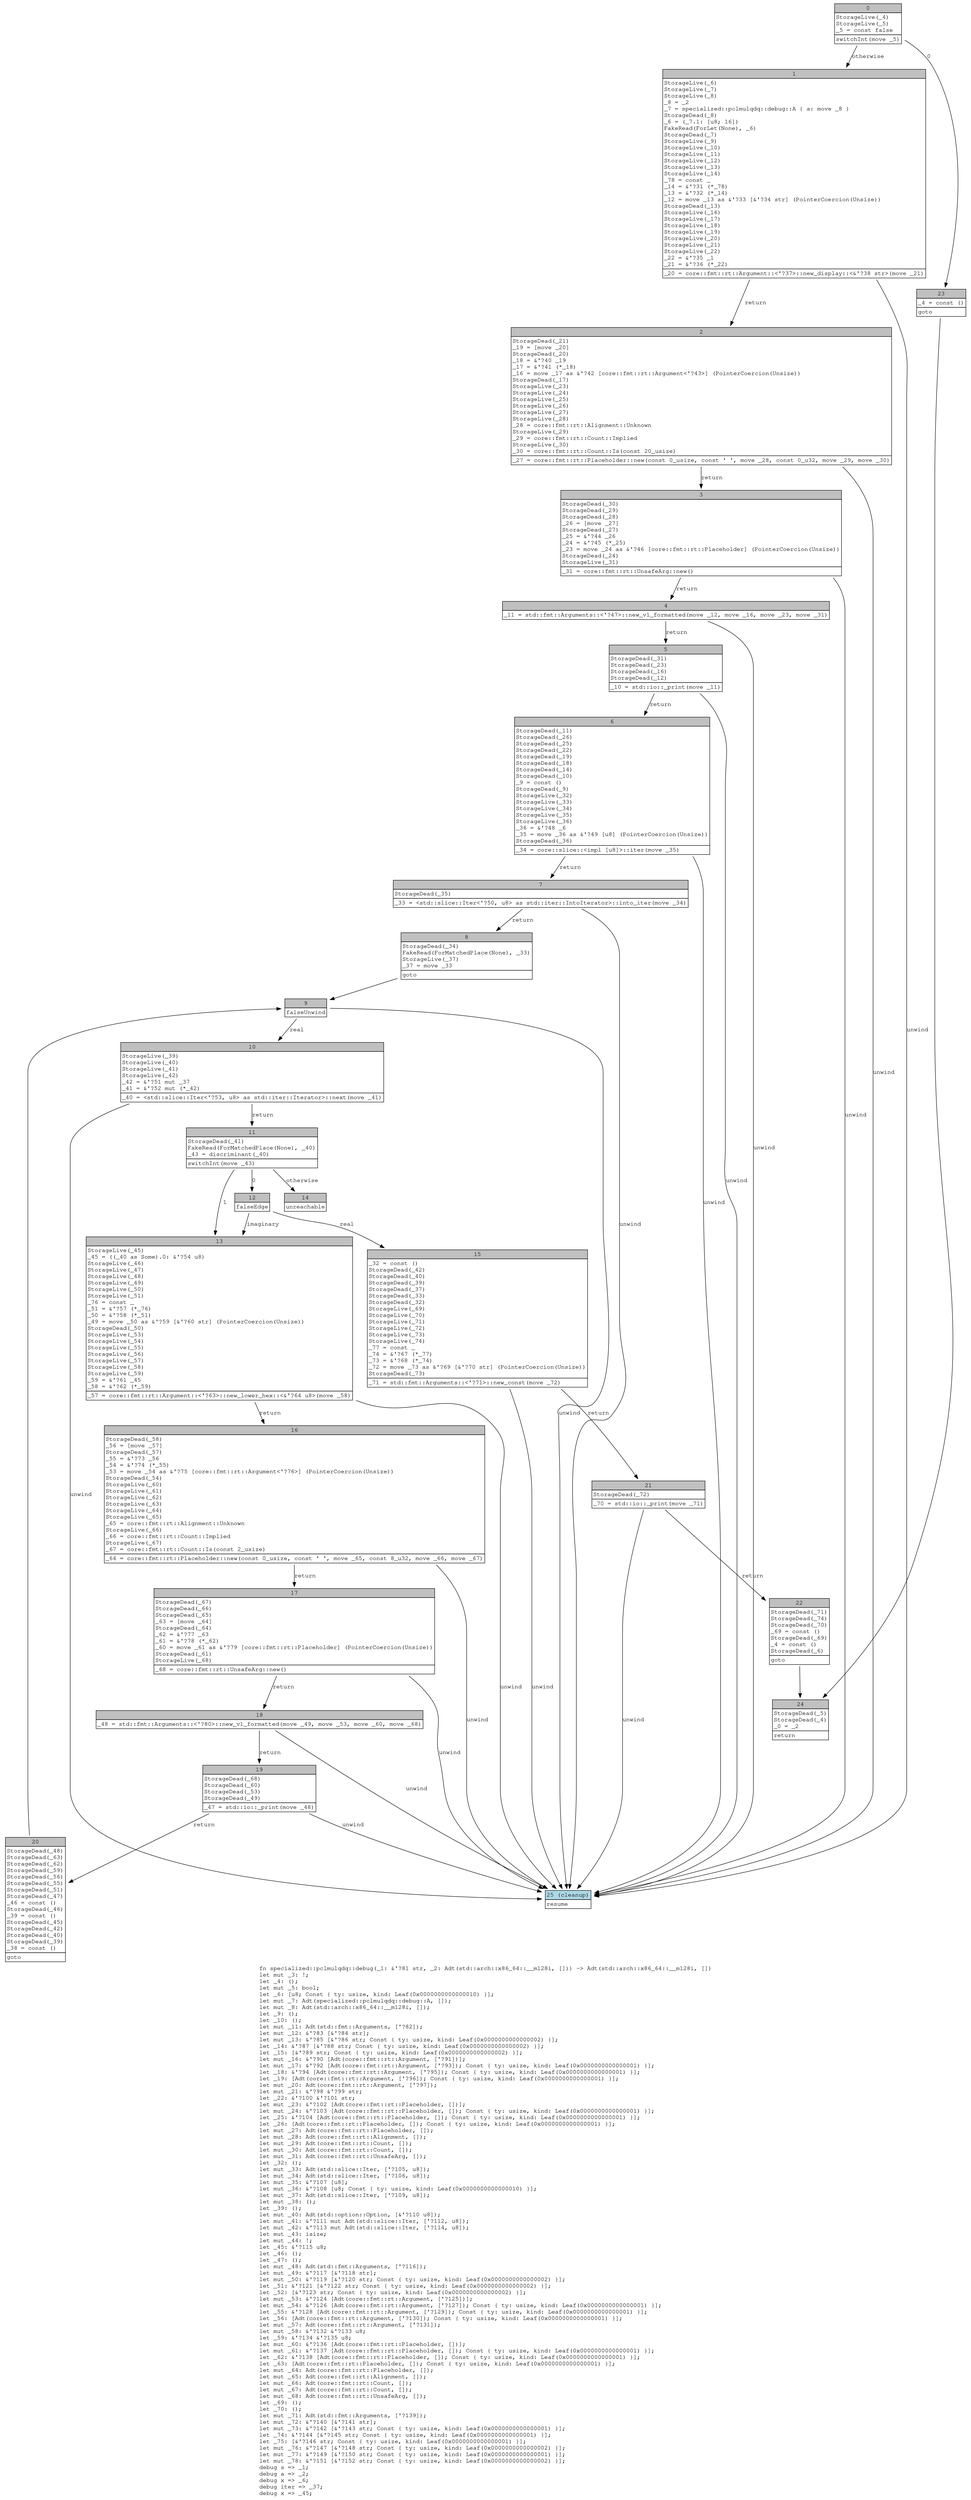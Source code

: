 digraph Mir_0_72 {
    graph [fontname="Courier, monospace"];
    node [fontname="Courier, monospace"];
    edge [fontname="Courier, monospace"];
    label=<fn specialized::pclmulqdq::debug(_1: &amp;'?81 str, _2: Adt(std::arch::x86_64::__m128i, [])) -&gt; Adt(std::arch::x86_64::__m128i, [])<br align="left"/>let mut _3: !;<br align="left"/>let _4: ();<br align="left"/>let mut _5: bool;<br align="left"/>let _6: [u8; Const { ty: usize, kind: Leaf(0x0000000000000010) }];<br align="left"/>let mut _7: Adt(specialized::pclmulqdq::debug::A, []);<br align="left"/>let mut _8: Adt(std::arch::x86_64::__m128i, []);<br align="left"/>let _9: ();<br align="left"/>let _10: ();<br align="left"/>let mut _11: Adt(std::fmt::Arguments, ['?82]);<br align="left"/>let mut _12: &amp;'?83 [&amp;'?84 str];<br align="left"/>let mut _13: &amp;'?85 [&amp;'?86 str; Const { ty: usize, kind: Leaf(0x0000000000000002) }];<br align="left"/>let _14: &amp;'?87 [&amp;'?88 str; Const { ty: usize, kind: Leaf(0x0000000000000002) }];<br align="left"/>let _15: [&amp;'?89 str; Const { ty: usize, kind: Leaf(0x0000000000000002) }];<br align="left"/>let mut _16: &amp;'?90 [Adt(core::fmt::rt::Argument, ['?91])];<br align="left"/>let mut _17: &amp;'?92 [Adt(core::fmt::rt::Argument, ['?93]); Const { ty: usize, kind: Leaf(0x0000000000000001) }];<br align="left"/>let _18: &amp;'?94 [Adt(core::fmt::rt::Argument, ['?95]); Const { ty: usize, kind: Leaf(0x0000000000000001) }];<br align="left"/>let _19: [Adt(core::fmt::rt::Argument, ['?96]); Const { ty: usize, kind: Leaf(0x0000000000000001) }];<br align="left"/>let mut _20: Adt(core::fmt::rt::Argument, ['?97]);<br align="left"/>let mut _21: &amp;'?98 &amp;'?99 str;<br align="left"/>let _22: &amp;'?100 &amp;'?101 str;<br align="left"/>let mut _23: &amp;'?102 [Adt(core::fmt::rt::Placeholder, [])];<br align="left"/>let mut _24: &amp;'?103 [Adt(core::fmt::rt::Placeholder, []); Const { ty: usize, kind: Leaf(0x0000000000000001) }];<br align="left"/>let _25: &amp;'?104 [Adt(core::fmt::rt::Placeholder, []); Const { ty: usize, kind: Leaf(0x0000000000000001) }];<br align="left"/>let _26: [Adt(core::fmt::rt::Placeholder, []); Const { ty: usize, kind: Leaf(0x0000000000000001) }];<br align="left"/>let mut _27: Adt(core::fmt::rt::Placeholder, []);<br align="left"/>let mut _28: Adt(core::fmt::rt::Alignment, []);<br align="left"/>let mut _29: Adt(core::fmt::rt::Count, []);<br align="left"/>let mut _30: Adt(core::fmt::rt::Count, []);<br align="left"/>let mut _31: Adt(core::fmt::rt::UnsafeArg, []);<br align="left"/>let _32: ();<br align="left"/>let mut _33: Adt(std::slice::Iter, ['?105, u8]);<br align="left"/>let mut _34: Adt(std::slice::Iter, ['?106, u8]);<br align="left"/>let mut _35: &amp;'?107 [u8];<br align="left"/>let mut _36: &amp;'?108 [u8; Const { ty: usize, kind: Leaf(0x0000000000000010) }];<br align="left"/>let mut _37: Adt(std::slice::Iter, ['?109, u8]);<br align="left"/>let mut _38: ();<br align="left"/>let _39: ();<br align="left"/>let mut _40: Adt(std::option::Option, [&amp;'?110 u8]);<br align="left"/>let mut _41: &amp;'?111 mut Adt(std::slice::Iter, ['?112, u8]);<br align="left"/>let mut _42: &amp;'?113 mut Adt(std::slice::Iter, ['?114, u8]);<br align="left"/>let mut _43: isize;<br align="left"/>let mut _44: !;<br align="left"/>let _45: &amp;'?115 u8;<br align="left"/>let _46: ();<br align="left"/>let _47: ();<br align="left"/>let mut _48: Adt(std::fmt::Arguments, ['?116]);<br align="left"/>let mut _49: &amp;'?117 [&amp;'?118 str];<br align="left"/>let mut _50: &amp;'?119 [&amp;'?120 str; Const { ty: usize, kind: Leaf(0x0000000000000002) }];<br align="left"/>let _51: &amp;'?121 [&amp;'?122 str; Const { ty: usize, kind: Leaf(0x0000000000000002) }];<br align="left"/>let _52: [&amp;'?123 str; Const { ty: usize, kind: Leaf(0x0000000000000002) }];<br align="left"/>let mut _53: &amp;'?124 [Adt(core::fmt::rt::Argument, ['?125])];<br align="left"/>let mut _54: &amp;'?126 [Adt(core::fmt::rt::Argument, ['?127]); Const { ty: usize, kind: Leaf(0x0000000000000001) }];<br align="left"/>let _55: &amp;'?128 [Adt(core::fmt::rt::Argument, ['?129]); Const { ty: usize, kind: Leaf(0x0000000000000001) }];<br align="left"/>let _56: [Adt(core::fmt::rt::Argument, ['?130]); Const { ty: usize, kind: Leaf(0x0000000000000001) }];<br align="left"/>let mut _57: Adt(core::fmt::rt::Argument, ['?131]);<br align="left"/>let mut _58: &amp;'?132 &amp;'?133 u8;<br align="left"/>let _59: &amp;'?134 &amp;'?135 u8;<br align="left"/>let mut _60: &amp;'?136 [Adt(core::fmt::rt::Placeholder, [])];<br align="left"/>let mut _61: &amp;'?137 [Adt(core::fmt::rt::Placeholder, []); Const { ty: usize, kind: Leaf(0x0000000000000001) }];<br align="left"/>let _62: &amp;'?138 [Adt(core::fmt::rt::Placeholder, []); Const { ty: usize, kind: Leaf(0x0000000000000001) }];<br align="left"/>let _63: [Adt(core::fmt::rt::Placeholder, []); Const { ty: usize, kind: Leaf(0x0000000000000001) }];<br align="left"/>let mut _64: Adt(core::fmt::rt::Placeholder, []);<br align="left"/>let mut _65: Adt(core::fmt::rt::Alignment, []);<br align="left"/>let mut _66: Adt(core::fmt::rt::Count, []);<br align="left"/>let mut _67: Adt(core::fmt::rt::Count, []);<br align="left"/>let mut _68: Adt(core::fmt::rt::UnsafeArg, []);<br align="left"/>let _69: ();<br align="left"/>let _70: ();<br align="left"/>let mut _71: Adt(std::fmt::Arguments, ['?139]);<br align="left"/>let mut _72: &amp;'?140 [&amp;'?141 str];<br align="left"/>let mut _73: &amp;'?142 [&amp;'?143 str; Const { ty: usize, kind: Leaf(0x0000000000000001) }];<br align="left"/>let _74: &amp;'?144 [&amp;'?145 str; Const { ty: usize, kind: Leaf(0x0000000000000001) }];<br align="left"/>let _75: [&amp;'?146 str; Const { ty: usize, kind: Leaf(0x0000000000000001) }];<br align="left"/>let mut _76: &amp;'?147 [&amp;'?148 str; Const { ty: usize, kind: Leaf(0x0000000000000002) }];<br align="left"/>let mut _77: &amp;'?149 [&amp;'?150 str; Const { ty: usize, kind: Leaf(0x0000000000000001) }];<br align="left"/>let mut _78: &amp;'?151 [&amp;'?152 str; Const { ty: usize, kind: Leaf(0x0000000000000002) }];<br align="left"/>debug s =&gt; _1;<br align="left"/>debug a =&gt; _2;<br align="left"/>debug x =&gt; _6;<br align="left"/>debug iter =&gt; _37;<br align="left"/>debug x =&gt; _45;<br align="left"/>>;
    bb0__0_72 [shape="none", label=<<table border="0" cellborder="1" cellspacing="0"><tr><td bgcolor="gray" align="center" colspan="1">0</td></tr><tr><td align="left" balign="left">StorageLive(_4)<br/>StorageLive(_5)<br/>_5 = const false<br/></td></tr><tr><td align="left">switchInt(move _5)</td></tr></table>>];
    bb1__0_72 [shape="none", label=<<table border="0" cellborder="1" cellspacing="0"><tr><td bgcolor="gray" align="center" colspan="1">1</td></tr><tr><td align="left" balign="left">StorageLive(_6)<br/>StorageLive(_7)<br/>StorageLive(_8)<br/>_8 = _2<br/>_7 = specialized::pclmulqdq::debug::A { a: move _8 }<br/>StorageDead(_8)<br/>_6 = (_7.1: [u8; 16])<br/>FakeRead(ForLet(None), _6)<br/>StorageDead(_7)<br/>StorageLive(_9)<br/>StorageLive(_10)<br/>StorageLive(_11)<br/>StorageLive(_12)<br/>StorageLive(_13)<br/>StorageLive(_14)<br/>_78 = const _<br/>_14 = &amp;'?31 (*_78)<br/>_13 = &amp;'?32 (*_14)<br/>_12 = move _13 as &amp;'?33 [&amp;'?34 str] (PointerCoercion(Unsize))<br/>StorageDead(_13)<br/>StorageLive(_16)<br/>StorageLive(_17)<br/>StorageLive(_18)<br/>StorageLive(_19)<br/>StorageLive(_20)<br/>StorageLive(_21)<br/>StorageLive(_22)<br/>_22 = &amp;'?35 _1<br/>_21 = &amp;'?36 (*_22)<br/></td></tr><tr><td align="left">_20 = core::fmt::rt::Argument::&lt;'?37&gt;::new_display::&lt;&amp;'?38 str&gt;(move _21)</td></tr></table>>];
    bb2__0_72 [shape="none", label=<<table border="0" cellborder="1" cellspacing="0"><tr><td bgcolor="gray" align="center" colspan="1">2</td></tr><tr><td align="left" balign="left">StorageDead(_21)<br/>_19 = [move _20]<br/>StorageDead(_20)<br/>_18 = &amp;'?40 _19<br/>_17 = &amp;'?41 (*_18)<br/>_16 = move _17 as &amp;'?42 [core::fmt::rt::Argument&lt;'?43&gt;] (PointerCoercion(Unsize))<br/>StorageDead(_17)<br/>StorageLive(_23)<br/>StorageLive(_24)<br/>StorageLive(_25)<br/>StorageLive(_26)<br/>StorageLive(_27)<br/>StorageLive(_28)<br/>_28 = core::fmt::rt::Alignment::Unknown<br/>StorageLive(_29)<br/>_29 = core::fmt::rt::Count::Implied<br/>StorageLive(_30)<br/>_30 = core::fmt::rt::Count::Is(const 20_usize)<br/></td></tr><tr><td align="left">_27 = core::fmt::rt::Placeholder::new(const 0_usize, const ' ', move _28, const 0_u32, move _29, move _30)</td></tr></table>>];
    bb3__0_72 [shape="none", label=<<table border="0" cellborder="1" cellspacing="0"><tr><td bgcolor="gray" align="center" colspan="1">3</td></tr><tr><td align="left" balign="left">StorageDead(_30)<br/>StorageDead(_29)<br/>StorageDead(_28)<br/>_26 = [move _27]<br/>StorageDead(_27)<br/>_25 = &amp;'?44 _26<br/>_24 = &amp;'?45 (*_25)<br/>_23 = move _24 as &amp;'?46 [core::fmt::rt::Placeholder] (PointerCoercion(Unsize))<br/>StorageDead(_24)<br/>StorageLive(_31)<br/></td></tr><tr><td align="left">_31 = core::fmt::rt::UnsafeArg::new()</td></tr></table>>];
    bb4__0_72 [shape="none", label=<<table border="0" cellborder="1" cellspacing="0"><tr><td bgcolor="gray" align="center" colspan="1">4</td></tr><tr><td align="left">_11 = std::fmt::Arguments::&lt;'?47&gt;::new_v1_formatted(move _12, move _16, move _23, move _31)</td></tr></table>>];
    bb5__0_72 [shape="none", label=<<table border="0" cellborder="1" cellspacing="0"><tr><td bgcolor="gray" align="center" colspan="1">5</td></tr><tr><td align="left" balign="left">StorageDead(_31)<br/>StorageDead(_23)<br/>StorageDead(_16)<br/>StorageDead(_12)<br/></td></tr><tr><td align="left">_10 = std::io::_print(move _11)</td></tr></table>>];
    bb6__0_72 [shape="none", label=<<table border="0" cellborder="1" cellspacing="0"><tr><td bgcolor="gray" align="center" colspan="1">6</td></tr><tr><td align="left" balign="left">StorageDead(_11)<br/>StorageDead(_26)<br/>StorageDead(_25)<br/>StorageDead(_22)<br/>StorageDead(_19)<br/>StorageDead(_18)<br/>StorageDead(_14)<br/>StorageDead(_10)<br/>_9 = const ()<br/>StorageDead(_9)<br/>StorageLive(_32)<br/>StorageLive(_33)<br/>StorageLive(_34)<br/>StorageLive(_35)<br/>StorageLive(_36)<br/>_36 = &amp;'?48 _6<br/>_35 = move _36 as &amp;'?49 [u8] (PointerCoercion(Unsize))<br/>StorageDead(_36)<br/></td></tr><tr><td align="left">_34 = core::slice::&lt;impl [u8]&gt;::iter(move _35)</td></tr></table>>];
    bb7__0_72 [shape="none", label=<<table border="0" cellborder="1" cellspacing="0"><tr><td bgcolor="gray" align="center" colspan="1">7</td></tr><tr><td align="left" balign="left">StorageDead(_35)<br/></td></tr><tr><td align="left">_33 = &lt;std::slice::Iter&lt;'?50, u8&gt; as std::iter::IntoIterator&gt;::into_iter(move _34)</td></tr></table>>];
    bb8__0_72 [shape="none", label=<<table border="0" cellborder="1" cellspacing="0"><tr><td bgcolor="gray" align="center" colspan="1">8</td></tr><tr><td align="left" balign="left">StorageDead(_34)<br/>FakeRead(ForMatchedPlace(None), _33)<br/>StorageLive(_37)<br/>_37 = move _33<br/></td></tr><tr><td align="left">goto</td></tr></table>>];
    bb9__0_72 [shape="none", label=<<table border="0" cellborder="1" cellspacing="0"><tr><td bgcolor="gray" align="center" colspan="1">9</td></tr><tr><td align="left">falseUnwind</td></tr></table>>];
    bb10__0_72 [shape="none", label=<<table border="0" cellborder="1" cellspacing="0"><tr><td bgcolor="gray" align="center" colspan="1">10</td></tr><tr><td align="left" balign="left">StorageLive(_39)<br/>StorageLive(_40)<br/>StorageLive(_41)<br/>StorageLive(_42)<br/>_42 = &amp;'?51 mut _37<br/>_41 = &amp;'?52 mut (*_42)<br/></td></tr><tr><td align="left">_40 = &lt;std::slice::Iter&lt;'?53, u8&gt; as std::iter::Iterator&gt;::next(move _41)</td></tr></table>>];
    bb11__0_72 [shape="none", label=<<table border="0" cellborder="1" cellspacing="0"><tr><td bgcolor="gray" align="center" colspan="1">11</td></tr><tr><td align="left" balign="left">StorageDead(_41)<br/>FakeRead(ForMatchedPlace(None), _40)<br/>_43 = discriminant(_40)<br/></td></tr><tr><td align="left">switchInt(move _43)</td></tr></table>>];
    bb12__0_72 [shape="none", label=<<table border="0" cellborder="1" cellspacing="0"><tr><td bgcolor="gray" align="center" colspan="1">12</td></tr><tr><td align="left">falseEdge</td></tr></table>>];
    bb13__0_72 [shape="none", label=<<table border="0" cellborder="1" cellspacing="0"><tr><td bgcolor="gray" align="center" colspan="1">13</td></tr><tr><td align="left" balign="left">StorageLive(_45)<br/>_45 = ((_40 as Some).0: &amp;'?54 u8)<br/>StorageLive(_46)<br/>StorageLive(_47)<br/>StorageLive(_48)<br/>StorageLive(_49)<br/>StorageLive(_50)<br/>StorageLive(_51)<br/>_76 = const _<br/>_51 = &amp;'?57 (*_76)<br/>_50 = &amp;'?58 (*_51)<br/>_49 = move _50 as &amp;'?59 [&amp;'?60 str] (PointerCoercion(Unsize))<br/>StorageDead(_50)<br/>StorageLive(_53)<br/>StorageLive(_54)<br/>StorageLive(_55)<br/>StorageLive(_56)<br/>StorageLive(_57)<br/>StorageLive(_58)<br/>StorageLive(_59)<br/>_59 = &amp;'?61 _45<br/>_58 = &amp;'?62 (*_59)<br/></td></tr><tr><td align="left">_57 = core::fmt::rt::Argument::&lt;'?63&gt;::new_lower_hex::&lt;&amp;'?64 u8&gt;(move _58)</td></tr></table>>];
    bb14__0_72 [shape="none", label=<<table border="0" cellborder="1" cellspacing="0"><tr><td bgcolor="gray" align="center" colspan="1">14</td></tr><tr><td align="left">unreachable</td></tr></table>>];
    bb15__0_72 [shape="none", label=<<table border="0" cellborder="1" cellspacing="0"><tr><td bgcolor="gray" align="center" colspan="1">15</td></tr><tr><td align="left" balign="left">_32 = const ()<br/>StorageDead(_42)<br/>StorageDead(_40)<br/>StorageDead(_39)<br/>StorageDead(_37)<br/>StorageDead(_33)<br/>StorageDead(_32)<br/>StorageLive(_69)<br/>StorageLive(_70)<br/>StorageLive(_71)<br/>StorageLive(_72)<br/>StorageLive(_73)<br/>StorageLive(_74)<br/>_77 = const _<br/>_74 = &amp;'?67 (*_77)<br/>_73 = &amp;'?68 (*_74)<br/>_72 = move _73 as &amp;'?69 [&amp;'?70 str] (PointerCoercion(Unsize))<br/>StorageDead(_73)<br/></td></tr><tr><td align="left">_71 = std::fmt::Arguments::&lt;'?71&gt;::new_const(move _72)</td></tr></table>>];
    bb16__0_72 [shape="none", label=<<table border="0" cellborder="1" cellspacing="0"><tr><td bgcolor="gray" align="center" colspan="1">16</td></tr><tr><td align="left" balign="left">StorageDead(_58)<br/>_56 = [move _57]<br/>StorageDead(_57)<br/>_55 = &amp;'?73 _56<br/>_54 = &amp;'?74 (*_55)<br/>_53 = move _54 as &amp;'?75 [core::fmt::rt::Argument&lt;'?76&gt;] (PointerCoercion(Unsize))<br/>StorageDead(_54)<br/>StorageLive(_60)<br/>StorageLive(_61)<br/>StorageLive(_62)<br/>StorageLive(_63)<br/>StorageLive(_64)<br/>StorageLive(_65)<br/>_65 = core::fmt::rt::Alignment::Unknown<br/>StorageLive(_66)<br/>_66 = core::fmt::rt::Count::Implied<br/>StorageLive(_67)<br/>_67 = core::fmt::rt::Count::Is(const 2_usize)<br/></td></tr><tr><td align="left">_64 = core::fmt::rt::Placeholder::new(const 0_usize, const ' ', move _65, const 8_u32, move _66, move _67)</td></tr></table>>];
    bb17__0_72 [shape="none", label=<<table border="0" cellborder="1" cellspacing="0"><tr><td bgcolor="gray" align="center" colspan="1">17</td></tr><tr><td align="left" balign="left">StorageDead(_67)<br/>StorageDead(_66)<br/>StorageDead(_65)<br/>_63 = [move _64]<br/>StorageDead(_64)<br/>_62 = &amp;'?77 _63<br/>_61 = &amp;'?78 (*_62)<br/>_60 = move _61 as &amp;'?79 [core::fmt::rt::Placeholder] (PointerCoercion(Unsize))<br/>StorageDead(_61)<br/>StorageLive(_68)<br/></td></tr><tr><td align="left">_68 = core::fmt::rt::UnsafeArg::new()</td></tr></table>>];
    bb18__0_72 [shape="none", label=<<table border="0" cellborder="1" cellspacing="0"><tr><td bgcolor="gray" align="center" colspan="1">18</td></tr><tr><td align="left">_48 = std::fmt::Arguments::&lt;'?80&gt;::new_v1_formatted(move _49, move _53, move _60, move _68)</td></tr></table>>];
    bb19__0_72 [shape="none", label=<<table border="0" cellborder="1" cellspacing="0"><tr><td bgcolor="gray" align="center" colspan="1">19</td></tr><tr><td align="left" balign="left">StorageDead(_68)<br/>StorageDead(_60)<br/>StorageDead(_53)<br/>StorageDead(_49)<br/></td></tr><tr><td align="left">_47 = std::io::_print(move _48)</td></tr></table>>];
    bb20__0_72 [shape="none", label=<<table border="0" cellborder="1" cellspacing="0"><tr><td bgcolor="gray" align="center" colspan="1">20</td></tr><tr><td align="left" balign="left">StorageDead(_48)<br/>StorageDead(_63)<br/>StorageDead(_62)<br/>StorageDead(_59)<br/>StorageDead(_56)<br/>StorageDead(_55)<br/>StorageDead(_51)<br/>StorageDead(_47)<br/>_46 = const ()<br/>StorageDead(_46)<br/>_39 = const ()<br/>StorageDead(_45)<br/>StorageDead(_42)<br/>StorageDead(_40)<br/>StorageDead(_39)<br/>_38 = const ()<br/></td></tr><tr><td align="left">goto</td></tr></table>>];
    bb21__0_72 [shape="none", label=<<table border="0" cellborder="1" cellspacing="0"><tr><td bgcolor="gray" align="center" colspan="1">21</td></tr><tr><td align="left" balign="left">StorageDead(_72)<br/></td></tr><tr><td align="left">_70 = std::io::_print(move _71)</td></tr></table>>];
    bb22__0_72 [shape="none", label=<<table border="0" cellborder="1" cellspacing="0"><tr><td bgcolor="gray" align="center" colspan="1">22</td></tr><tr><td align="left" balign="left">StorageDead(_71)<br/>StorageDead(_74)<br/>StorageDead(_70)<br/>_69 = const ()<br/>StorageDead(_69)<br/>_4 = const ()<br/>StorageDead(_6)<br/></td></tr><tr><td align="left">goto</td></tr></table>>];
    bb23__0_72 [shape="none", label=<<table border="0" cellborder="1" cellspacing="0"><tr><td bgcolor="gray" align="center" colspan="1">23</td></tr><tr><td align="left" balign="left">_4 = const ()<br/></td></tr><tr><td align="left">goto</td></tr></table>>];
    bb24__0_72 [shape="none", label=<<table border="0" cellborder="1" cellspacing="0"><tr><td bgcolor="gray" align="center" colspan="1">24</td></tr><tr><td align="left" balign="left">StorageDead(_5)<br/>StorageDead(_4)<br/>_0 = _2<br/></td></tr><tr><td align="left">return</td></tr></table>>];
    bb25__0_72 [shape="none", label=<<table border="0" cellborder="1" cellspacing="0"><tr><td bgcolor="lightblue" align="center" colspan="1">25 (cleanup)</td></tr><tr><td align="left">resume</td></tr></table>>];
    bb0__0_72 -> bb23__0_72 [label="0"];
    bb0__0_72 -> bb1__0_72 [label="otherwise"];
    bb1__0_72 -> bb2__0_72 [label="return"];
    bb1__0_72 -> bb25__0_72 [label="unwind"];
    bb2__0_72 -> bb3__0_72 [label="return"];
    bb2__0_72 -> bb25__0_72 [label="unwind"];
    bb3__0_72 -> bb4__0_72 [label="return"];
    bb3__0_72 -> bb25__0_72 [label="unwind"];
    bb4__0_72 -> bb5__0_72 [label="return"];
    bb4__0_72 -> bb25__0_72 [label="unwind"];
    bb5__0_72 -> bb6__0_72 [label="return"];
    bb5__0_72 -> bb25__0_72 [label="unwind"];
    bb6__0_72 -> bb7__0_72 [label="return"];
    bb6__0_72 -> bb25__0_72 [label="unwind"];
    bb7__0_72 -> bb8__0_72 [label="return"];
    bb7__0_72 -> bb25__0_72 [label="unwind"];
    bb8__0_72 -> bb9__0_72 [label=""];
    bb9__0_72 -> bb10__0_72 [label="real"];
    bb9__0_72 -> bb25__0_72 [label="unwind"];
    bb10__0_72 -> bb11__0_72 [label="return"];
    bb10__0_72 -> bb25__0_72 [label="unwind"];
    bb11__0_72 -> bb12__0_72 [label="0"];
    bb11__0_72 -> bb13__0_72 [label="1"];
    bb11__0_72 -> bb14__0_72 [label="otherwise"];
    bb12__0_72 -> bb15__0_72 [label="real"];
    bb12__0_72 -> bb13__0_72 [label="imaginary"];
    bb13__0_72 -> bb16__0_72 [label="return"];
    bb13__0_72 -> bb25__0_72 [label="unwind"];
    bb15__0_72 -> bb21__0_72 [label="return"];
    bb15__0_72 -> bb25__0_72 [label="unwind"];
    bb16__0_72 -> bb17__0_72 [label="return"];
    bb16__0_72 -> bb25__0_72 [label="unwind"];
    bb17__0_72 -> bb18__0_72 [label="return"];
    bb17__0_72 -> bb25__0_72 [label="unwind"];
    bb18__0_72 -> bb19__0_72 [label="return"];
    bb18__0_72 -> bb25__0_72 [label="unwind"];
    bb19__0_72 -> bb20__0_72 [label="return"];
    bb19__0_72 -> bb25__0_72 [label="unwind"];
    bb20__0_72 -> bb9__0_72 [label=""];
    bb21__0_72 -> bb22__0_72 [label="return"];
    bb21__0_72 -> bb25__0_72 [label="unwind"];
    bb22__0_72 -> bb24__0_72 [label=""];
    bb23__0_72 -> bb24__0_72 [label=""];
}
